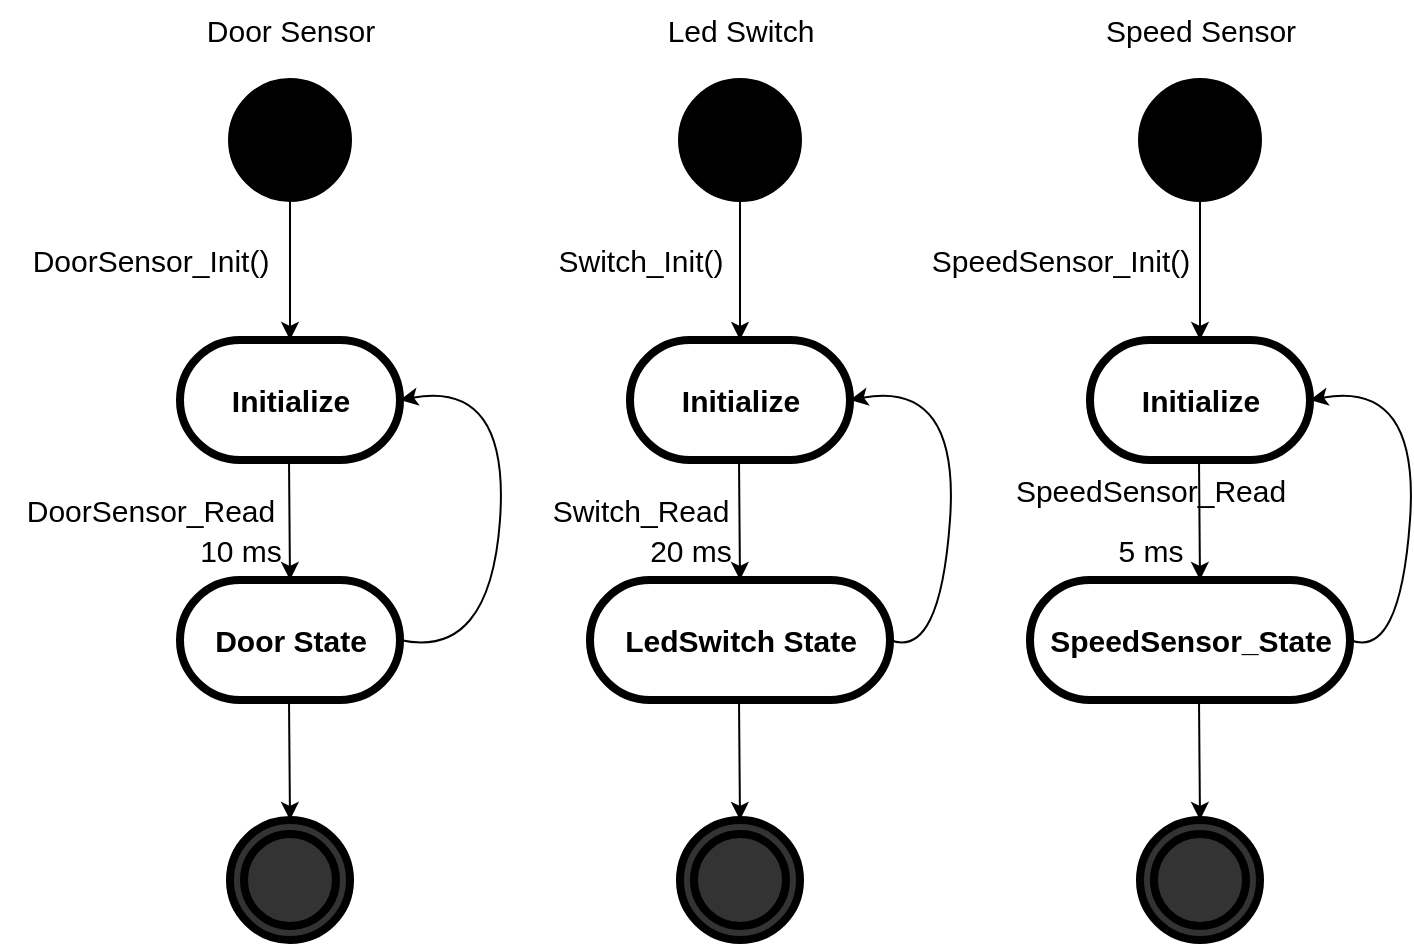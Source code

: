 <mxfile version="20.3.0" type="device"><diagram id="C5RBs43oDa-KdzZeNtuy" name="Page-1"><mxGraphModel dx="1695" dy="553" grid="1" gridSize="10" guides="1" tooltips="1" connect="1" arrows="1" fold="1" page="1" pageScale="1" pageWidth="827" pageHeight="1169" math="0" shadow="0"><root><mxCell id="WIyWlLk6GJQsqaUBKTNV-0"/><mxCell id="WIyWlLk6GJQsqaUBKTNV-1" parent="WIyWlLk6GJQsqaUBKTNV-0"/><mxCell id="yll00PpldbkRnIjqnjBA-1" value="" style="strokeWidth=2;html=1;shape=mxgraph.flowchart.start_2;whiteSpace=wrap;labelBackgroundColor=#000000;fillColor=#000000;" vertex="1" parent="WIyWlLk6GJQsqaUBKTNV-1"><mxGeometry x="90" y="90" width="60" height="60" as="geometry"/></mxCell><mxCell id="yll00PpldbkRnIjqnjBA-2" value="" style="ellipse;shape=doubleEllipse;html=1;dashed=0;whitespace=wrap;aspect=fixed;labelBackgroundColor=#000000;fillColor=#333333;strokeWidth=4;fillStyle=solid;" vertex="1" parent="WIyWlLk6GJQsqaUBKTNV-1"><mxGeometry x="90" y="460" width="60" height="60" as="geometry"/></mxCell><mxCell id="yll00PpldbkRnIjqnjBA-3" value="&lt;span style=&quot;&quot;&gt;&lt;b&gt;&lt;font style=&quot;font-size: 15px;&quot;&gt;Initialize&lt;/font&gt;&lt;/b&gt;&lt;/span&gt;" style="html=1;dashed=0;whitespace=wrap;shape=mxgraph.dfd.start;labelBackgroundColor=none;fillStyle=solid;strokeWidth=4;verticalAlign=middle;" vertex="1" parent="WIyWlLk6GJQsqaUBKTNV-1"><mxGeometry x="65" y="220" width="110" height="60" as="geometry"/></mxCell><mxCell id="yll00PpldbkRnIjqnjBA-4" value="&lt;span style=&quot;&quot;&gt;&lt;b&gt;&lt;font style=&quot;font-size: 15px;&quot;&gt;Door State&lt;/font&gt;&lt;/b&gt;&lt;/span&gt;" style="html=1;dashed=0;whitespace=wrap;shape=mxgraph.dfd.start;labelBackgroundColor=none;fillStyle=solid;strokeWidth=4;verticalAlign=middle;" vertex="1" parent="WIyWlLk6GJQsqaUBKTNV-1"><mxGeometry x="65" y="340" width="110" height="60" as="geometry"/></mxCell><mxCell id="yll00PpldbkRnIjqnjBA-7" value="" style="endArrow=classic;html=1;rounded=0;fontSize=15;entryX=0.5;entryY=0.5;entryDx=0;entryDy=-30;entryPerimeter=0;exitX=0.5;exitY=1;exitDx=0;exitDy=0;exitPerimeter=0;" edge="1" parent="WIyWlLk6GJQsqaUBKTNV-1" source="yll00PpldbkRnIjqnjBA-1" target="yll00PpldbkRnIjqnjBA-3"><mxGeometry width="50" height="50" relative="1" as="geometry"><mxPoint x="390" y="310" as="sourcePoint"/><mxPoint x="440" y="260" as="targetPoint"/></mxGeometry></mxCell><mxCell id="yll00PpldbkRnIjqnjBA-8" value="" style="endArrow=classic;html=1;rounded=0;fontSize=15;exitX=0.5;exitY=1;exitDx=0;exitDy=0;exitPerimeter=0;" edge="1" parent="WIyWlLk6GJQsqaUBKTNV-1"><mxGeometry width="50" height="50" relative="1" as="geometry"><mxPoint x="119.5" y="280" as="sourcePoint"/><mxPoint x="120" y="340" as="targetPoint"/></mxGeometry></mxCell><mxCell id="yll00PpldbkRnIjqnjBA-9" value="" style="endArrow=classic;html=1;rounded=0;fontSize=15;exitX=0.5;exitY=1;exitDx=0;exitDy=0;exitPerimeter=0;" edge="1" parent="WIyWlLk6GJQsqaUBKTNV-1"><mxGeometry width="50" height="50" relative="1" as="geometry"><mxPoint x="119.5" y="400" as="sourcePoint"/><mxPoint x="120" y="460" as="targetPoint"/></mxGeometry></mxCell><mxCell id="yll00PpldbkRnIjqnjBA-10" value="" style="curved=1;endArrow=classic;html=1;rounded=0;fontSize=15;exitX=1;exitY=0.5;exitDx=0;exitDy=0;exitPerimeter=0;entryX=1;entryY=0.5;entryDx=0;entryDy=0;entryPerimeter=0;" edge="1" parent="WIyWlLk6GJQsqaUBKTNV-1" source="yll00PpldbkRnIjqnjBA-4" target="yll00PpldbkRnIjqnjBA-3"><mxGeometry width="50" height="50" relative="1" as="geometry"><mxPoint x="390" y="310" as="sourcePoint"/><mxPoint x="440" y="260" as="targetPoint"/><Array as="points"><mxPoint x="220" y="380"/><mxPoint x="230" y="240"/></Array></mxGeometry></mxCell><mxCell id="yll00PpldbkRnIjqnjBA-11" value="Door Sensor" style="text;html=1;align=center;verticalAlign=middle;resizable=0;points=[];autosize=1;strokeColor=none;fillColor=none;fontSize=15;" vertex="1" parent="WIyWlLk6GJQsqaUBKTNV-1"><mxGeometry x="65" y="50" width="110" height="30" as="geometry"/></mxCell><mxCell id="yll00PpldbkRnIjqnjBA-12" value="10 ms" style="text;html=1;align=center;verticalAlign=middle;resizable=0;points=[];autosize=1;strokeColor=none;fillColor=none;fontSize=15;" vertex="1" parent="WIyWlLk6GJQsqaUBKTNV-1"><mxGeometry x="65" y="310" width="60" height="30" as="geometry"/></mxCell><mxCell id="yll00PpldbkRnIjqnjBA-13" value="DoorSensor_Read" style="text;html=1;align=center;verticalAlign=middle;resizable=0;points=[];autosize=1;strokeColor=none;fillColor=none;fontSize=15;" vertex="1" parent="WIyWlLk6GJQsqaUBKTNV-1"><mxGeometry x="-25" y="290" width="150" height="30" as="geometry"/></mxCell><mxCell id="yll00PpldbkRnIjqnjBA-14" value="DoorSensor_Init()" style="text;html=1;align=center;verticalAlign=middle;resizable=0;points=[];autosize=1;strokeColor=none;fillColor=none;fontSize=15;" vertex="1" parent="WIyWlLk6GJQsqaUBKTNV-1"><mxGeometry x="-20" y="165" width="140" height="30" as="geometry"/></mxCell><mxCell id="yll00PpldbkRnIjqnjBA-15" value="" style="strokeWidth=2;html=1;shape=mxgraph.flowchart.start_2;whiteSpace=wrap;labelBackgroundColor=#000000;fillColor=#000000;" vertex="1" parent="WIyWlLk6GJQsqaUBKTNV-1"><mxGeometry x="315" y="90" width="60" height="60" as="geometry"/></mxCell><mxCell id="yll00PpldbkRnIjqnjBA-16" value="" style="ellipse;shape=doubleEllipse;html=1;dashed=0;whitespace=wrap;aspect=fixed;labelBackgroundColor=#000000;fillColor=#333333;strokeWidth=4;fillStyle=solid;" vertex="1" parent="WIyWlLk6GJQsqaUBKTNV-1"><mxGeometry x="315" y="460" width="60" height="60" as="geometry"/></mxCell><mxCell id="yll00PpldbkRnIjqnjBA-17" value="&lt;span style=&quot;&quot;&gt;&lt;b&gt;&lt;font style=&quot;font-size: 15px;&quot;&gt;Initialize&lt;/font&gt;&lt;/b&gt;&lt;/span&gt;" style="html=1;dashed=0;whitespace=wrap;shape=mxgraph.dfd.start;labelBackgroundColor=none;fillStyle=solid;strokeWidth=4;verticalAlign=middle;" vertex="1" parent="WIyWlLk6GJQsqaUBKTNV-1"><mxGeometry x="290" y="220" width="110" height="60" as="geometry"/></mxCell><mxCell id="yll00PpldbkRnIjqnjBA-18" value="&lt;span style=&quot;&quot;&gt;&lt;b&gt;&lt;font style=&quot;font-size: 15px;&quot;&gt;LedSwitch State&lt;/font&gt;&lt;/b&gt;&lt;/span&gt;" style="html=1;dashed=0;whitespace=wrap;shape=mxgraph.dfd.start;labelBackgroundColor=none;fillStyle=solid;strokeWidth=4;verticalAlign=middle;" vertex="1" parent="WIyWlLk6GJQsqaUBKTNV-1"><mxGeometry x="270" y="340" width="150" height="60" as="geometry"/></mxCell><mxCell id="yll00PpldbkRnIjqnjBA-19" value="" style="endArrow=classic;html=1;rounded=0;fontSize=15;entryX=0.5;entryY=0.5;entryDx=0;entryDy=-30;entryPerimeter=0;exitX=0.5;exitY=1;exitDx=0;exitDy=0;exitPerimeter=0;" edge="1" parent="WIyWlLk6GJQsqaUBKTNV-1" source="yll00PpldbkRnIjqnjBA-15" target="yll00PpldbkRnIjqnjBA-17"><mxGeometry width="50" height="50" relative="1" as="geometry"><mxPoint x="615" y="310" as="sourcePoint"/><mxPoint x="665" y="260" as="targetPoint"/></mxGeometry></mxCell><mxCell id="yll00PpldbkRnIjqnjBA-20" value="" style="endArrow=classic;html=1;rounded=0;fontSize=15;exitX=0.5;exitY=1;exitDx=0;exitDy=0;exitPerimeter=0;" edge="1" parent="WIyWlLk6GJQsqaUBKTNV-1"><mxGeometry width="50" height="50" relative="1" as="geometry"><mxPoint x="344.5" y="280" as="sourcePoint"/><mxPoint x="345" y="340" as="targetPoint"/></mxGeometry></mxCell><mxCell id="yll00PpldbkRnIjqnjBA-21" value="" style="endArrow=classic;html=1;rounded=0;fontSize=15;exitX=0.5;exitY=1;exitDx=0;exitDy=0;exitPerimeter=0;" edge="1" parent="WIyWlLk6GJQsqaUBKTNV-1"><mxGeometry width="50" height="50" relative="1" as="geometry"><mxPoint x="344.5" y="400" as="sourcePoint"/><mxPoint x="345" y="460" as="targetPoint"/></mxGeometry></mxCell><mxCell id="yll00PpldbkRnIjqnjBA-22" value="" style="curved=1;endArrow=classic;html=1;rounded=0;fontSize=15;exitX=1;exitY=0.5;exitDx=0;exitDy=0;exitPerimeter=0;entryX=1;entryY=0.5;entryDx=0;entryDy=0;entryPerimeter=0;" edge="1" parent="WIyWlLk6GJQsqaUBKTNV-1" source="yll00PpldbkRnIjqnjBA-18" target="yll00PpldbkRnIjqnjBA-17"><mxGeometry width="50" height="50" relative="1" as="geometry"><mxPoint x="615" y="310" as="sourcePoint"/><mxPoint x="665" y="260" as="targetPoint"/><Array as="points"><mxPoint x="445" y="380"/><mxPoint x="455" y="240"/></Array></mxGeometry></mxCell><mxCell id="yll00PpldbkRnIjqnjBA-23" value="Led Switch" style="text;html=1;align=center;verticalAlign=middle;resizable=0;points=[];autosize=1;strokeColor=none;fillColor=none;fontSize=15;" vertex="1" parent="WIyWlLk6GJQsqaUBKTNV-1"><mxGeometry x="295" y="50" width="100" height="30" as="geometry"/></mxCell><mxCell id="yll00PpldbkRnIjqnjBA-24" value="20 ms" style="text;html=1;align=center;verticalAlign=middle;resizable=0;points=[];autosize=1;strokeColor=none;fillColor=none;fontSize=15;" vertex="1" parent="WIyWlLk6GJQsqaUBKTNV-1"><mxGeometry x="290" y="310" width="60" height="30" as="geometry"/></mxCell><mxCell id="yll00PpldbkRnIjqnjBA-25" value="Switch_Read" style="text;html=1;align=center;verticalAlign=middle;resizable=0;points=[];autosize=1;strokeColor=none;fillColor=none;fontSize=15;" vertex="1" parent="WIyWlLk6GJQsqaUBKTNV-1"><mxGeometry x="240" y="290" width="110" height="30" as="geometry"/></mxCell><mxCell id="yll00PpldbkRnIjqnjBA-26" value="Switch_Init()" style="text;html=1;align=center;verticalAlign=middle;resizable=0;points=[];autosize=1;strokeColor=none;fillColor=none;fontSize=15;" vertex="1" parent="WIyWlLk6GJQsqaUBKTNV-1"><mxGeometry x="240" y="165" width="110" height="30" as="geometry"/></mxCell><mxCell id="yll00PpldbkRnIjqnjBA-27" value="" style="strokeWidth=2;html=1;shape=mxgraph.flowchart.start_2;whiteSpace=wrap;labelBackgroundColor=#000000;fillColor=#000000;" vertex="1" parent="WIyWlLk6GJQsqaUBKTNV-1"><mxGeometry x="545" y="90" width="60" height="60" as="geometry"/></mxCell><mxCell id="yll00PpldbkRnIjqnjBA-28" value="" style="ellipse;shape=doubleEllipse;html=1;dashed=0;whitespace=wrap;aspect=fixed;labelBackgroundColor=#000000;fillColor=#333333;strokeWidth=4;fillStyle=solid;" vertex="1" parent="WIyWlLk6GJQsqaUBKTNV-1"><mxGeometry x="545" y="460" width="60" height="60" as="geometry"/></mxCell><mxCell id="yll00PpldbkRnIjqnjBA-29" value="&lt;span style=&quot;&quot;&gt;&lt;b&gt;&lt;font style=&quot;font-size: 15px;&quot;&gt;Initialize&lt;/font&gt;&lt;/b&gt;&lt;/span&gt;" style="html=1;dashed=0;whitespace=wrap;shape=mxgraph.dfd.start;labelBackgroundColor=none;fillStyle=solid;strokeWidth=4;verticalAlign=middle;" vertex="1" parent="WIyWlLk6GJQsqaUBKTNV-1"><mxGeometry x="520" y="220" width="110" height="60" as="geometry"/></mxCell><mxCell id="yll00PpldbkRnIjqnjBA-30" value="&lt;span style=&quot;&quot;&gt;&lt;b&gt;&lt;font style=&quot;font-size: 15px;&quot;&gt;SpeedSensor_State&lt;/font&gt;&lt;/b&gt;&lt;/span&gt;" style="html=1;dashed=0;whitespace=wrap;shape=mxgraph.dfd.start;labelBackgroundColor=none;fillStyle=solid;strokeWidth=4;verticalAlign=middle;" vertex="1" parent="WIyWlLk6GJQsqaUBKTNV-1"><mxGeometry x="490" y="340" width="160" height="60" as="geometry"/></mxCell><mxCell id="yll00PpldbkRnIjqnjBA-31" value="" style="endArrow=classic;html=1;rounded=0;fontSize=15;entryX=0.5;entryY=0.5;entryDx=0;entryDy=-30;entryPerimeter=0;exitX=0.5;exitY=1;exitDx=0;exitDy=0;exitPerimeter=0;" edge="1" parent="WIyWlLk6GJQsqaUBKTNV-1" source="yll00PpldbkRnIjqnjBA-27" target="yll00PpldbkRnIjqnjBA-29"><mxGeometry width="50" height="50" relative="1" as="geometry"><mxPoint x="845" y="310" as="sourcePoint"/><mxPoint x="895" y="260" as="targetPoint"/></mxGeometry></mxCell><mxCell id="yll00PpldbkRnIjqnjBA-32" value="" style="endArrow=classic;html=1;rounded=0;fontSize=15;exitX=0.5;exitY=1;exitDx=0;exitDy=0;exitPerimeter=0;" edge="1" parent="WIyWlLk6GJQsqaUBKTNV-1"><mxGeometry width="50" height="50" relative="1" as="geometry"><mxPoint x="574.5" y="280" as="sourcePoint"/><mxPoint x="575" y="340" as="targetPoint"/></mxGeometry></mxCell><mxCell id="yll00PpldbkRnIjqnjBA-33" value="" style="endArrow=classic;html=1;rounded=0;fontSize=15;exitX=0.5;exitY=1;exitDx=0;exitDy=0;exitPerimeter=0;" edge="1" parent="WIyWlLk6GJQsqaUBKTNV-1"><mxGeometry width="50" height="50" relative="1" as="geometry"><mxPoint x="574.5" y="400" as="sourcePoint"/><mxPoint x="575" y="460" as="targetPoint"/></mxGeometry></mxCell><mxCell id="yll00PpldbkRnIjqnjBA-34" value="" style="curved=1;endArrow=classic;html=1;rounded=0;fontSize=15;exitX=1;exitY=0.5;exitDx=0;exitDy=0;exitPerimeter=0;entryX=1;entryY=0.5;entryDx=0;entryDy=0;entryPerimeter=0;" edge="1" parent="WIyWlLk6GJQsqaUBKTNV-1" source="yll00PpldbkRnIjqnjBA-30" target="yll00PpldbkRnIjqnjBA-29"><mxGeometry width="50" height="50" relative="1" as="geometry"><mxPoint x="845" y="310" as="sourcePoint"/><mxPoint x="895" y="260" as="targetPoint"/><Array as="points"><mxPoint x="675" y="380"/><mxPoint x="685" y="240"/></Array></mxGeometry></mxCell><mxCell id="yll00PpldbkRnIjqnjBA-35" value="Speed Sensor" style="text;html=1;align=center;verticalAlign=middle;resizable=0;points=[];autosize=1;strokeColor=none;fillColor=none;fontSize=15;" vertex="1" parent="WIyWlLk6GJQsqaUBKTNV-1"><mxGeometry x="515" y="50" width="120" height="30" as="geometry"/></mxCell><mxCell id="yll00PpldbkRnIjqnjBA-36" value="5 ms" style="text;html=1;align=center;verticalAlign=middle;resizable=0;points=[];autosize=1;strokeColor=none;fillColor=none;fontSize=15;" vertex="1" parent="WIyWlLk6GJQsqaUBKTNV-1"><mxGeometry x="520" y="310" width="60" height="30" as="geometry"/></mxCell><mxCell id="yll00PpldbkRnIjqnjBA-37" value="SpeedSensor_Read" style="text;html=1;align=center;verticalAlign=middle;resizable=0;points=[];autosize=1;strokeColor=none;fillColor=none;fontSize=15;" vertex="1" parent="WIyWlLk6GJQsqaUBKTNV-1"><mxGeometry x="470" y="280" width="160" height="30" as="geometry"/></mxCell><mxCell id="yll00PpldbkRnIjqnjBA-38" value="SpeedSensor_Init()" style="text;html=1;align=center;verticalAlign=middle;resizable=0;points=[];autosize=1;strokeColor=none;fillColor=none;fontSize=15;" vertex="1" parent="WIyWlLk6GJQsqaUBKTNV-1"><mxGeometry x="430" y="165" width="150" height="30" as="geometry"/></mxCell></root></mxGraphModel></diagram></mxfile>